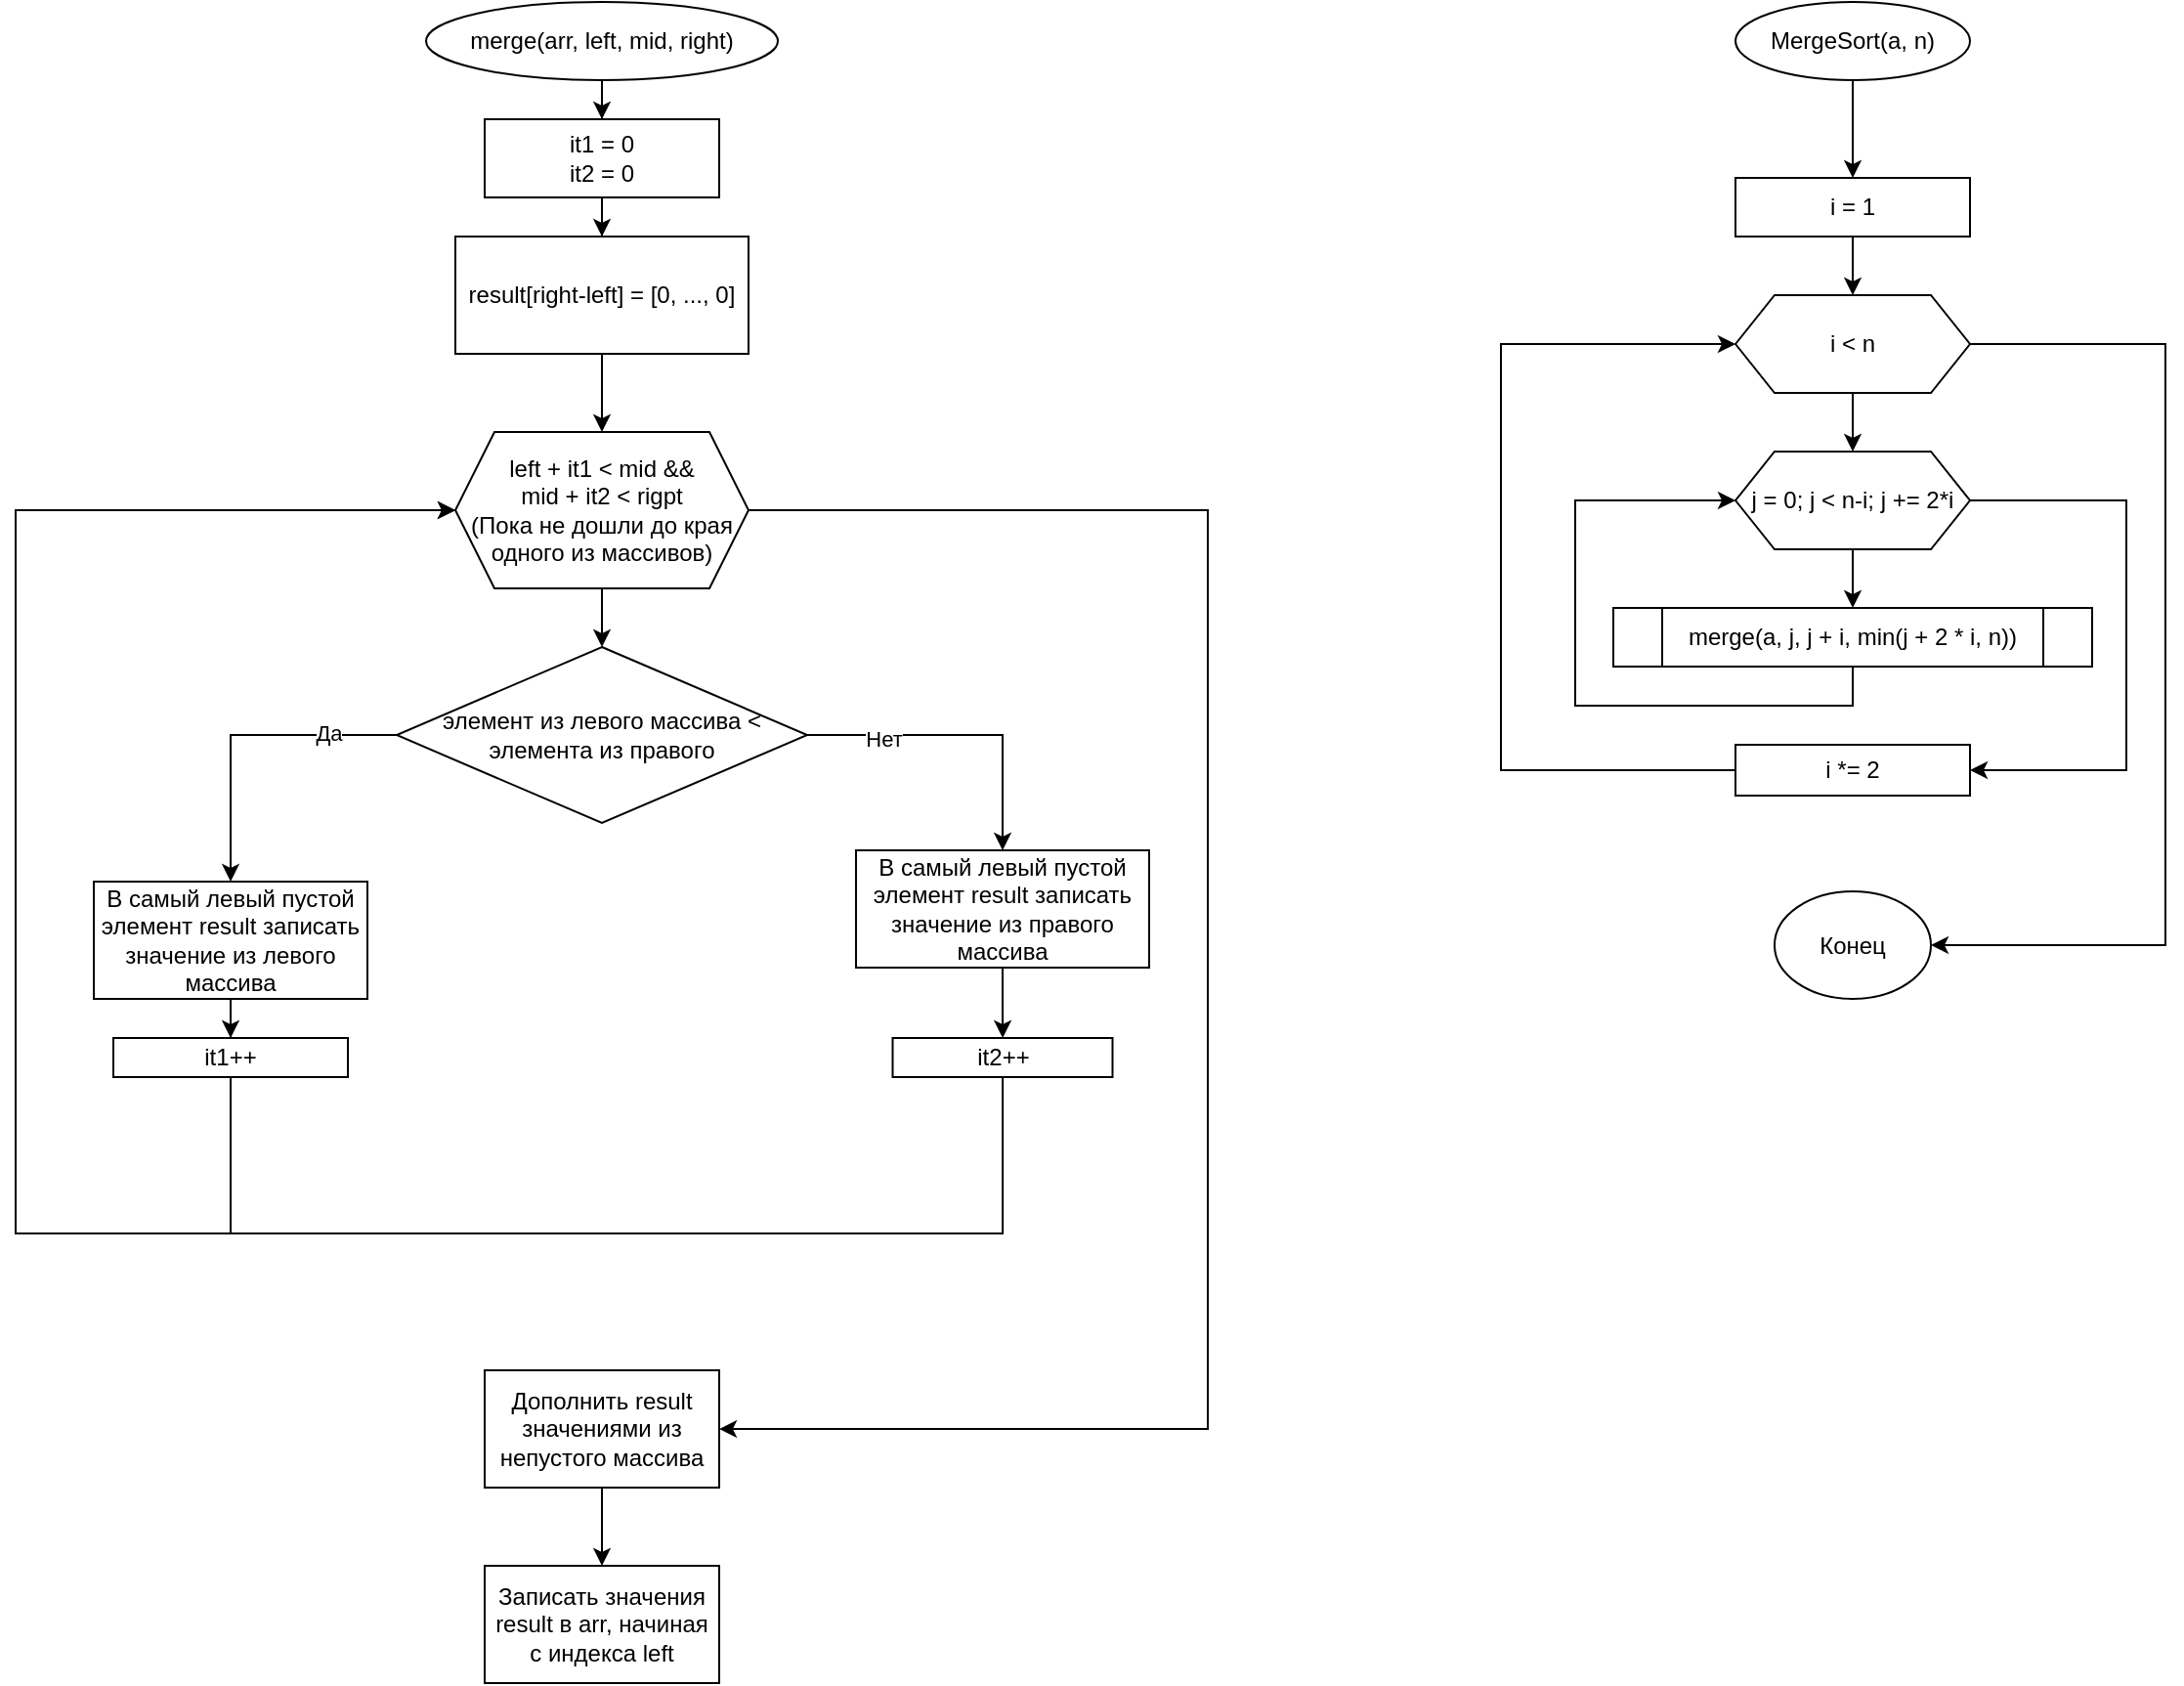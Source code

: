 <mxfile version="26.2.2">
  <diagram name="Страница — 1" id="7yjLynwNhc1pMZFpipL3">
    <mxGraphModel dx="1211" dy="568" grid="1" gridSize="10" guides="1" tooltips="1" connect="1" arrows="1" fold="1" page="1" pageScale="1" pageWidth="827" pageHeight="1169" math="0" shadow="0">
      <root>
        <mxCell id="0" />
        <mxCell id="1" parent="0" />
        <mxCell id="Qg-w_8mMQBjfOll7AvgI-3" value="" style="edgeStyle=orthogonalEdgeStyle;rounded=0;orthogonalLoop=1;jettySize=auto;html=1;" parent="1" source="Qg-w_8mMQBjfOll7AvgI-1" target="Qg-w_8mMQBjfOll7AvgI-2" edge="1">
          <mxGeometry relative="1" as="geometry" />
        </mxCell>
        <mxCell id="Qg-w_8mMQBjfOll7AvgI-1" value="merge(arr, left, mid, right)" style="ellipse;whiteSpace=wrap;html=1;" parent="1" vertex="1">
          <mxGeometry x="360" y="90" width="180" height="40" as="geometry" />
        </mxCell>
        <mxCell id="Qg-w_8mMQBjfOll7AvgI-5" value="" style="edgeStyle=orthogonalEdgeStyle;rounded=0;orthogonalLoop=1;jettySize=auto;html=1;" parent="1" source="Qg-w_8mMQBjfOll7AvgI-2" target="Qg-w_8mMQBjfOll7AvgI-4" edge="1">
          <mxGeometry relative="1" as="geometry" />
        </mxCell>
        <mxCell id="Qg-w_8mMQBjfOll7AvgI-2" value="it1 = 0&lt;div&gt;it2 = 0&lt;/div&gt;" style="whiteSpace=wrap;html=1;" parent="1" vertex="1">
          <mxGeometry x="390" y="150" width="120" height="40" as="geometry" />
        </mxCell>
        <mxCell id="Qg-w_8mMQBjfOll7AvgI-7" value="" style="edgeStyle=orthogonalEdgeStyle;rounded=0;orthogonalLoop=1;jettySize=auto;html=1;" parent="1" source="Qg-w_8mMQBjfOll7AvgI-4" target="Qg-w_8mMQBjfOll7AvgI-6" edge="1">
          <mxGeometry relative="1" as="geometry" />
        </mxCell>
        <mxCell id="Qg-w_8mMQBjfOll7AvgI-4" value="result[right-left] = [0, ..., 0]" style="whiteSpace=wrap;html=1;" parent="1" vertex="1">
          <mxGeometry x="375" y="210" width="150" height="60" as="geometry" />
        </mxCell>
        <mxCell id="Qg-w_8mMQBjfOll7AvgI-9" value="" style="edgeStyle=orthogonalEdgeStyle;rounded=0;orthogonalLoop=1;jettySize=auto;html=1;" parent="1" source="Qg-w_8mMQBjfOll7AvgI-6" target="Qg-w_8mMQBjfOll7AvgI-8" edge="1">
          <mxGeometry relative="1" as="geometry" />
        </mxCell>
        <mxCell id="Qg-w_8mMQBjfOll7AvgI-23" value="" style="edgeStyle=orthogonalEdgeStyle;rounded=0;orthogonalLoop=1;jettySize=auto;html=1;" parent="1" source="Qg-w_8mMQBjfOll7AvgI-6" edge="1">
          <mxGeometry relative="1" as="geometry">
            <mxPoint x="510" y="820.034" as="targetPoint" />
            <Array as="points">
              <mxPoint x="760" y="350" />
              <mxPoint x="760" y="820" />
            </Array>
          </mxGeometry>
        </mxCell>
        <mxCell id="Qg-w_8mMQBjfOll7AvgI-6" value="left + it1 &amp;lt; mid &amp;amp;&amp;amp;&lt;div&gt;mid + it2 &amp;lt; rigрt&lt;br&gt;(Пока не дошли до края одного из массивов)&lt;/div&gt;" style="shape=hexagon;perimeter=hexagonPerimeter2;whiteSpace=wrap;html=1;fixedSize=1;" parent="1" vertex="1">
          <mxGeometry x="375" y="310" width="150" height="80" as="geometry" />
        </mxCell>
        <mxCell id="Qg-w_8mMQBjfOll7AvgI-11" value="" style="edgeStyle=orthogonalEdgeStyle;rounded=0;orthogonalLoop=1;jettySize=auto;html=1;" parent="1" source="Qg-w_8mMQBjfOll7AvgI-8" target="Qg-w_8mMQBjfOll7AvgI-10" edge="1">
          <mxGeometry relative="1" as="geometry" />
        </mxCell>
        <mxCell id="Qg-w_8mMQBjfOll7AvgI-12" value="Да" style="edgeLabel;html=1;align=center;verticalAlign=middle;resizable=0;points=[];" parent="Qg-w_8mMQBjfOll7AvgI-11" vertex="1" connectable="0">
          <mxGeometry x="-0.563" y="-1" relative="1" as="geometry">
            <mxPoint as="offset" />
          </mxGeometry>
        </mxCell>
        <mxCell id="Qg-w_8mMQBjfOll7AvgI-16" value="" style="edgeStyle=orthogonalEdgeStyle;rounded=0;orthogonalLoop=1;jettySize=auto;html=1;" parent="1" source="Qg-w_8mMQBjfOll7AvgI-8" target="Qg-w_8mMQBjfOll7AvgI-15" edge="1">
          <mxGeometry relative="1" as="geometry" />
        </mxCell>
        <mxCell id="Qg-w_8mMQBjfOll7AvgI-17" value="Нет" style="edgeLabel;html=1;align=center;verticalAlign=middle;resizable=0;points=[];" parent="Qg-w_8mMQBjfOll7AvgI-16" vertex="1" connectable="0">
          <mxGeometry x="-0.512" y="-2" relative="1" as="geometry">
            <mxPoint as="offset" />
          </mxGeometry>
        </mxCell>
        <mxCell id="Qg-w_8mMQBjfOll7AvgI-8" value="элемент из левого массива &amp;lt; элемента из правого" style="rhombus;whiteSpace=wrap;html=1;" parent="1" vertex="1">
          <mxGeometry x="345" y="420" width="210" height="90" as="geometry" />
        </mxCell>
        <mxCell id="Qg-w_8mMQBjfOll7AvgI-14" value="" style="edgeStyle=orthogonalEdgeStyle;rounded=0;orthogonalLoop=1;jettySize=auto;html=1;" parent="1" source="Qg-w_8mMQBjfOll7AvgI-10" target="Qg-w_8mMQBjfOll7AvgI-13" edge="1">
          <mxGeometry relative="1" as="geometry" />
        </mxCell>
        <mxCell id="Qg-w_8mMQBjfOll7AvgI-10" value="В самый левый пустой элемент result записать значение из левого массива" style="whiteSpace=wrap;html=1;" parent="1" vertex="1">
          <mxGeometry x="190" y="540" width="140" height="60" as="geometry" />
        </mxCell>
        <mxCell id="Qg-w_8mMQBjfOll7AvgI-20" style="edgeStyle=orthogonalEdgeStyle;rounded=0;orthogonalLoop=1;jettySize=auto;html=1;" parent="1" source="Qg-w_8mMQBjfOll7AvgI-13" target="Qg-w_8mMQBjfOll7AvgI-6" edge="1">
          <mxGeometry relative="1" as="geometry">
            <Array as="points">
              <mxPoint x="260" y="720" />
              <mxPoint x="150" y="720" />
              <mxPoint x="150" y="350" />
            </Array>
          </mxGeometry>
        </mxCell>
        <mxCell id="Qg-w_8mMQBjfOll7AvgI-13" value="it1++" style="whiteSpace=wrap;html=1;" parent="1" vertex="1">
          <mxGeometry x="200" y="620" width="120" height="20" as="geometry" />
        </mxCell>
        <mxCell id="Qg-w_8mMQBjfOll7AvgI-19" value="" style="edgeStyle=orthogonalEdgeStyle;rounded=0;orthogonalLoop=1;jettySize=auto;html=1;" parent="1" source="Qg-w_8mMQBjfOll7AvgI-15" target="Qg-w_8mMQBjfOll7AvgI-18" edge="1">
          <mxGeometry relative="1" as="geometry" />
        </mxCell>
        <mxCell id="Qg-w_8mMQBjfOll7AvgI-15" value="В самый левый пустой элемент result записать значение из правого массива" style="whiteSpace=wrap;html=1;" parent="1" vertex="1">
          <mxGeometry x="580" y="524" width="150" height="60" as="geometry" />
        </mxCell>
        <mxCell id="Qg-w_8mMQBjfOll7AvgI-21" style="edgeStyle=orthogonalEdgeStyle;rounded=0;orthogonalLoop=1;jettySize=auto;html=1;" parent="1" source="Qg-w_8mMQBjfOll7AvgI-18" target="Qg-w_8mMQBjfOll7AvgI-6" edge="1">
          <mxGeometry relative="1" as="geometry">
            <Array as="points">
              <mxPoint x="655" y="720" />
              <mxPoint x="150" y="720" />
              <mxPoint x="150" y="350" />
            </Array>
          </mxGeometry>
        </mxCell>
        <mxCell id="Qg-w_8mMQBjfOll7AvgI-18" value="it2++" style="whiteSpace=wrap;html=1;" parent="1" vertex="1">
          <mxGeometry x="598.75" y="620" width="112.5" height="20" as="geometry" />
        </mxCell>
        <mxCell id="Qg-w_8mMQBjfOll7AvgI-27" value="" style="edgeStyle=orthogonalEdgeStyle;rounded=0;orthogonalLoop=1;jettySize=auto;html=1;" parent="1" source="Qg-w_8mMQBjfOll7AvgI-25" target="Qg-w_8mMQBjfOll7AvgI-26" edge="1">
          <mxGeometry relative="1" as="geometry" />
        </mxCell>
        <mxCell id="Qg-w_8mMQBjfOll7AvgI-25" value="Дополнить result значениями из непустого массива" style="rounded=0;whiteSpace=wrap;html=1;" parent="1" vertex="1">
          <mxGeometry x="390" y="790" width="120" height="60" as="geometry" />
        </mxCell>
        <mxCell id="Qg-w_8mMQBjfOll7AvgI-26" value="Записать значения result в arr, начиная с индекса left" style="whiteSpace=wrap;html=1;rounded=0;" parent="1" vertex="1">
          <mxGeometry x="390" y="890" width="120" height="60" as="geometry" />
        </mxCell>
        <mxCell id="Qg-w_8mMQBjfOll7AvgI-30" value="" style="edgeStyle=orthogonalEdgeStyle;rounded=0;orthogonalLoop=1;jettySize=auto;html=1;" parent="1" source="Qg-w_8mMQBjfOll7AvgI-28" target="Qg-w_8mMQBjfOll7AvgI-29" edge="1">
          <mxGeometry relative="1" as="geometry" />
        </mxCell>
        <mxCell id="Qg-w_8mMQBjfOll7AvgI-28" value="MergeSort(a, n)" style="ellipse;whiteSpace=wrap;html=1;" parent="1" vertex="1">
          <mxGeometry x="1030" y="90" width="120" height="40" as="geometry" />
        </mxCell>
        <mxCell id="Qg-w_8mMQBjfOll7AvgI-32" value="" style="edgeStyle=orthogonalEdgeStyle;rounded=0;orthogonalLoop=1;jettySize=auto;html=1;" parent="1" source="Qg-w_8mMQBjfOll7AvgI-29" target="Qg-w_8mMQBjfOll7AvgI-31" edge="1">
          <mxGeometry relative="1" as="geometry" />
        </mxCell>
        <mxCell id="Qg-w_8mMQBjfOll7AvgI-29" value="i = 1" style="whiteSpace=wrap;html=1;" parent="1" vertex="1">
          <mxGeometry x="1030" y="180" width="120" height="30" as="geometry" />
        </mxCell>
        <mxCell id="Qg-w_8mMQBjfOll7AvgI-34" value="" style="edgeStyle=orthogonalEdgeStyle;rounded=0;orthogonalLoop=1;jettySize=auto;html=1;" parent="1" source="Qg-w_8mMQBjfOll7AvgI-31" target="Qg-w_8mMQBjfOll7AvgI-33" edge="1">
          <mxGeometry relative="1" as="geometry" />
        </mxCell>
        <mxCell id="Qg-w_8mMQBjfOll7AvgI-45" value="" style="edgeStyle=orthogonalEdgeStyle;rounded=0;orthogonalLoop=1;jettySize=auto;html=1;" parent="1" source="Qg-w_8mMQBjfOll7AvgI-31" target="Qg-w_8mMQBjfOll7AvgI-44" edge="1">
          <mxGeometry relative="1" as="geometry">
            <Array as="points">
              <mxPoint x="1250" y="265" />
              <mxPoint x="1250" y="572.5" />
            </Array>
          </mxGeometry>
        </mxCell>
        <mxCell id="Qg-w_8mMQBjfOll7AvgI-31" value="i &amp;lt; n" style="shape=hexagon;perimeter=hexagonPerimeter2;whiteSpace=wrap;html=1;fixedSize=1;" parent="1" vertex="1">
          <mxGeometry x="1030" y="240" width="120" height="50" as="geometry" />
        </mxCell>
        <mxCell id="Qg-w_8mMQBjfOll7AvgI-36" value="" style="edgeStyle=orthogonalEdgeStyle;rounded=0;orthogonalLoop=1;jettySize=auto;html=1;" parent="1" source="Qg-w_8mMQBjfOll7AvgI-33" target="Qg-w_8mMQBjfOll7AvgI-35" edge="1">
          <mxGeometry relative="1" as="geometry" />
        </mxCell>
        <mxCell id="Qg-w_8mMQBjfOll7AvgI-40" value="" style="edgeStyle=orthogonalEdgeStyle;rounded=0;orthogonalLoop=1;jettySize=auto;html=1;" parent="1" source="Qg-w_8mMQBjfOll7AvgI-33" target="Qg-w_8mMQBjfOll7AvgI-39" edge="1">
          <mxGeometry relative="1" as="geometry">
            <Array as="points">
              <mxPoint x="1230" y="345" />
              <mxPoint x="1230" y="483" />
            </Array>
          </mxGeometry>
        </mxCell>
        <mxCell id="Qg-w_8mMQBjfOll7AvgI-33" value="j = 0; j &amp;lt; n-i; j += 2*i" style="shape=hexagon;perimeter=hexagonPerimeter2;whiteSpace=wrap;html=1;fixedSize=1;" parent="1" vertex="1">
          <mxGeometry x="1030" y="320" width="120" height="50" as="geometry" />
        </mxCell>
        <mxCell id="Qg-w_8mMQBjfOll7AvgI-37" style="edgeStyle=orthogonalEdgeStyle;rounded=0;orthogonalLoop=1;jettySize=auto;html=1;entryX=0;entryY=0.5;entryDx=0;entryDy=0;" parent="1" source="Qg-w_8mMQBjfOll7AvgI-35" target="Qg-w_8mMQBjfOll7AvgI-33" edge="1">
          <mxGeometry relative="1" as="geometry">
            <Array as="points">
              <mxPoint x="1090" y="450" />
              <mxPoint x="948" y="450" />
              <mxPoint x="948" y="345" />
            </Array>
          </mxGeometry>
        </mxCell>
        <mxCell id="Qg-w_8mMQBjfOll7AvgI-35" value="merge(a, j, j + i, min(j + 2 * i, n))" style="shape=process;whiteSpace=wrap;html=1;backgroundOutline=1;" parent="1" vertex="1">
          <mxGeometry x="967.5" y="400" width="245" height="30" as="geometry" />
        </mxCell>
        <mxCell id="Qg-w_8mMQBjfOll7AvgI-41" style="edgeStyle=orthogonalEdgeStyle;rounded=0;orthogonalLoop=1;jettySize=auto;html=1;entryX=0;entryY=0.5;entryDx=0;entryDy=0;" parent="1" source="Qg-w_8mMQBjfOll7AvgI-39" target="Qg-w_8mMQBjfOll7AvgI-31" edge="1">
          <mxGeometry relative="1" as="geometry">
            <Array as="points">
              <mxPoint x="910" y="483" />
              <mxPoint x="910" y="265" />
            </Array>
          </mxGeometry>
        </mxCell>
        <mxCell id="Qg-w_8mMQBjfOll7AvgI-39" value="i *= 2" style="whiteSpace=wrap;html=1;" parent="1" vertex="1">
          <mxGeometry x="1030" y="470" width="120" height="26" as="geometry" />
        </mxCell>
        <mxCell id="Qg-w_8mMQBjfOll7AvgI-44" value="Конец" style="ellipse;whiteSpace=wrap;html=1;" parent="1" vertex="1">
          <mxGeometry x="1050" y="545" width="80" height="55" as="geometry" />
        </mxCell>
      </root>
    </mxGraphModel>
  </diagram>
</mxfile>
